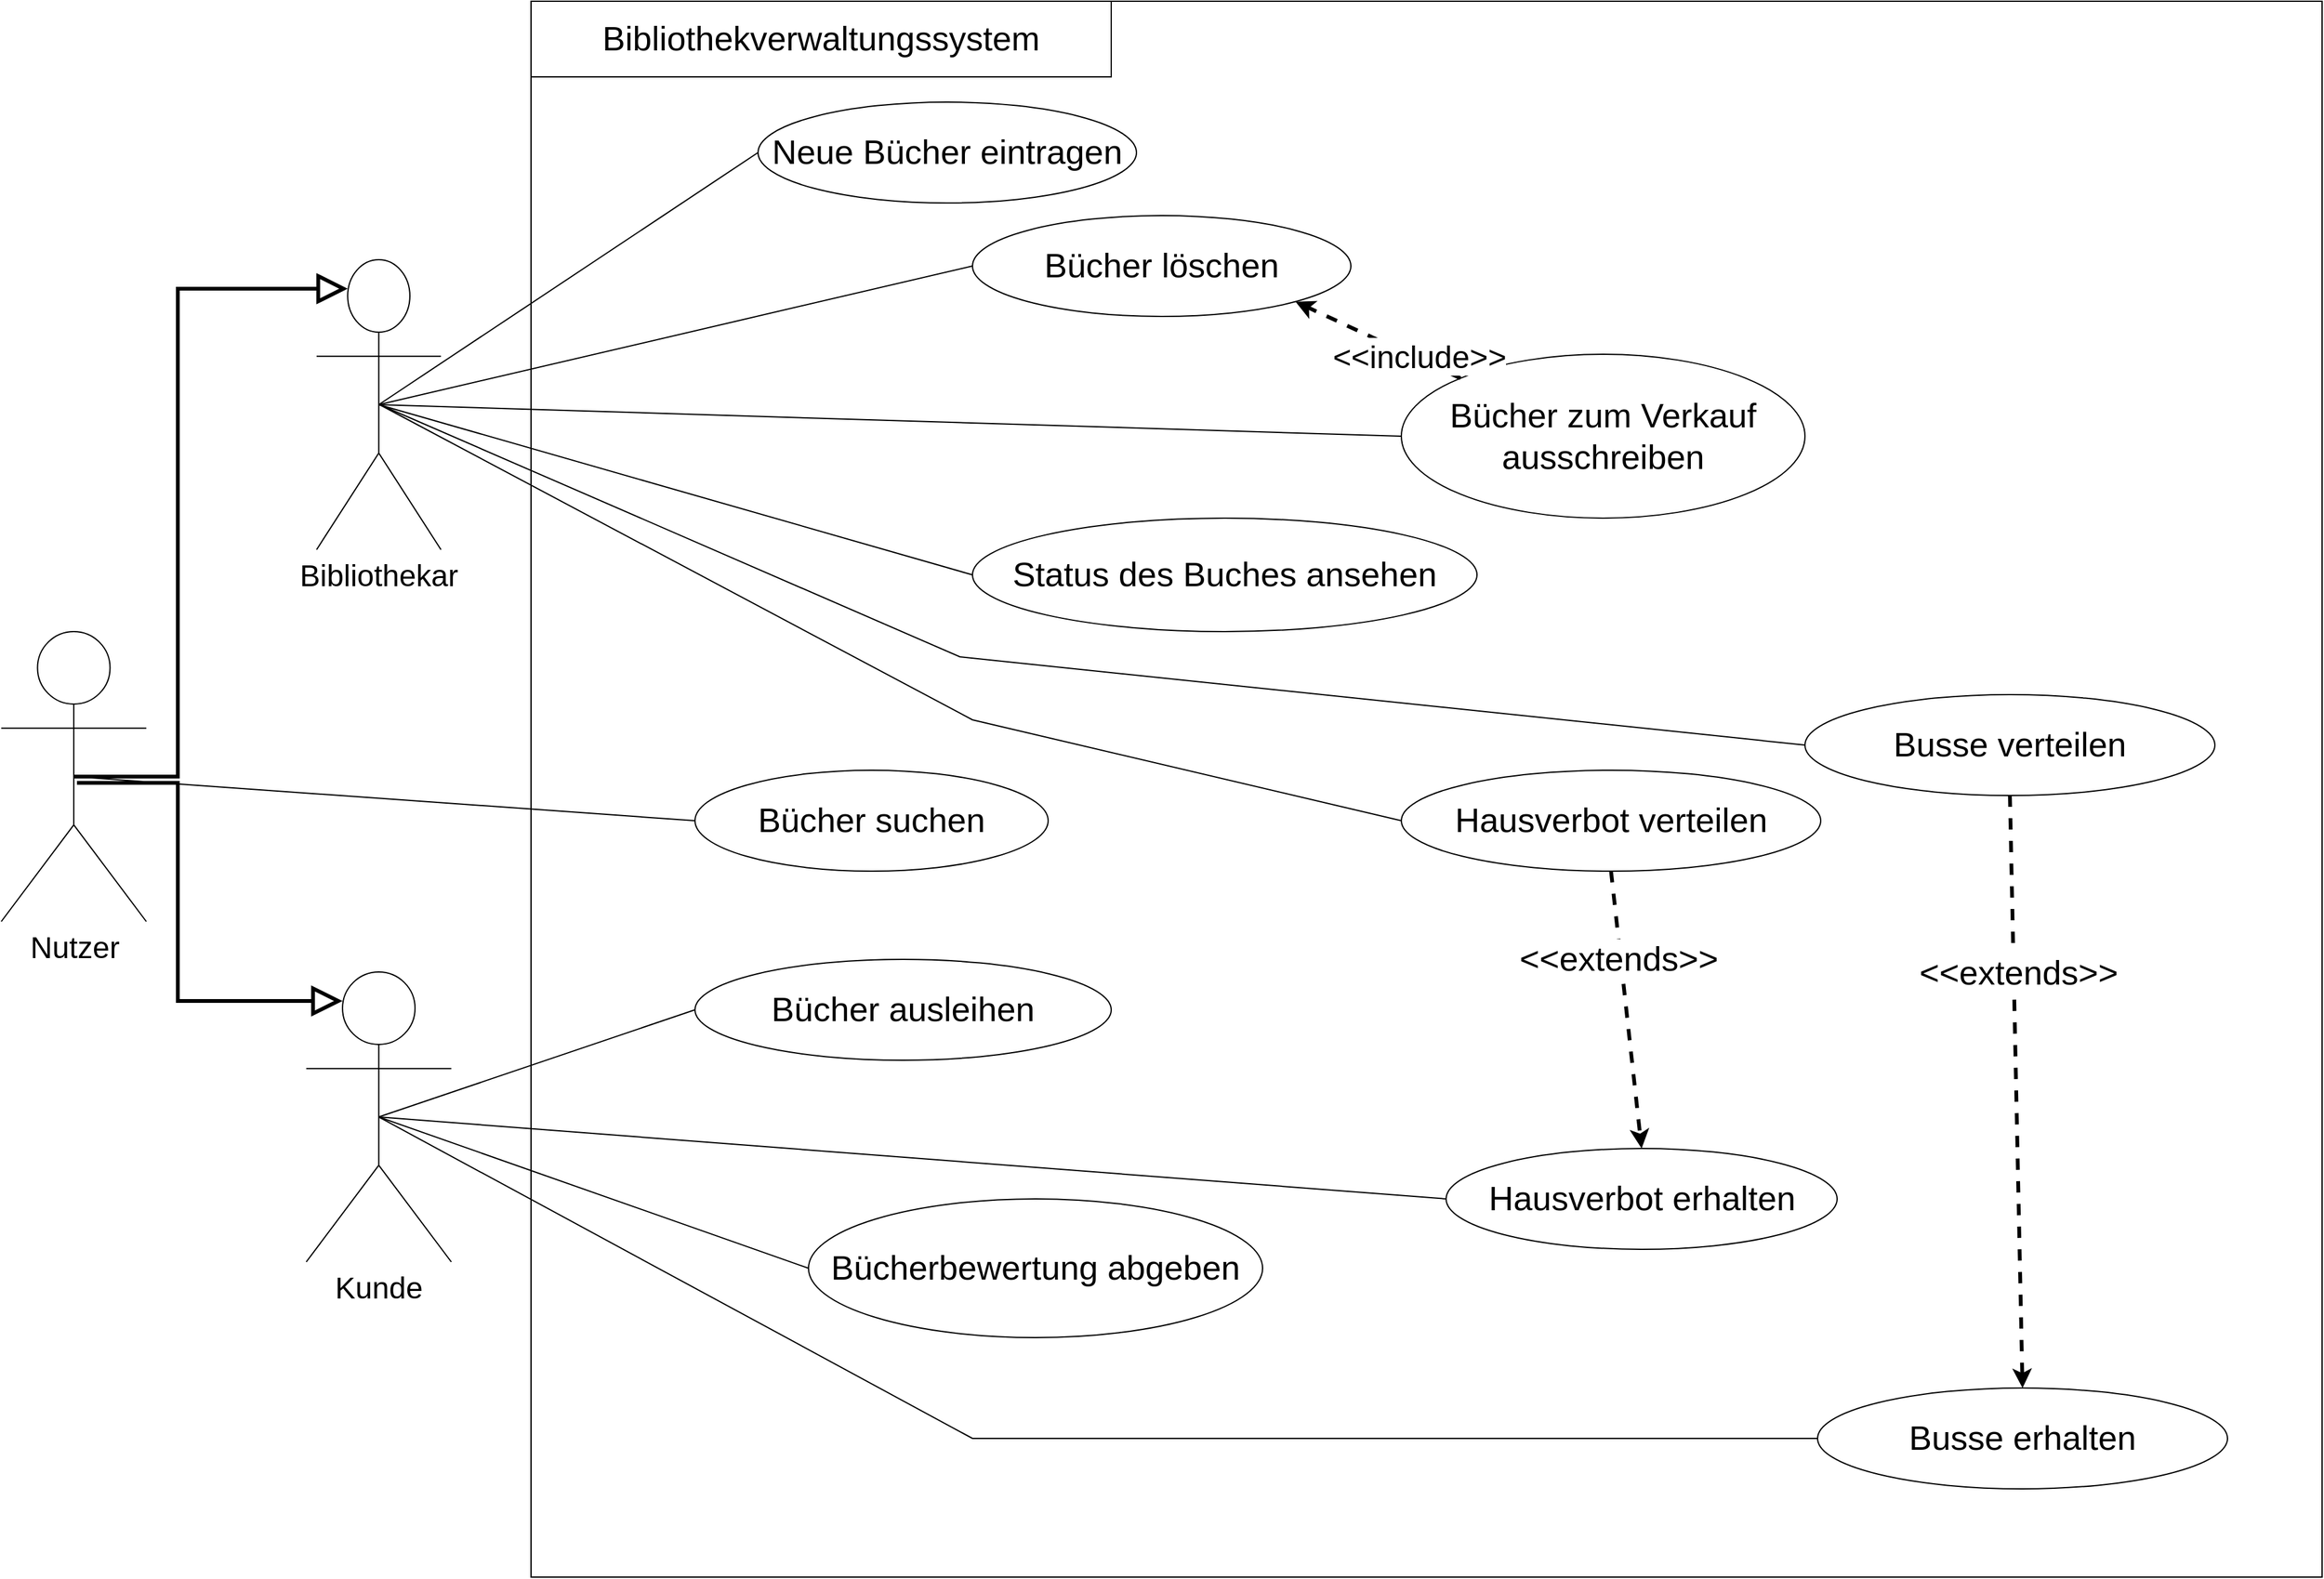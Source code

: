 <mxfile version="17.2.1" type="device"><diagram name="Page-1" id="b5b7bab2-c9e2-2cf4-8b2a-24fd1a2a6d21"><mxGraphModel dx="3134" dy="1198" grid="1" gridSize="10" guides="1" tooltips="1" connect="1" arrows="1" fold="1" page="1" pageScale="1" pageWidth="827" pageHeight="1169" background="none" math="0" shadow="0"><root><mxCell id="0"/><mxCell id="1" parent="0"/><mxCell id="lIo1QymgEqnqLuGFxdje-1" value="" style="rounded=0;whiteSpace=wrap;html=1;" parent="1" vertex="1"><mxGeometry x="360" y="150" width="1420" height="1250" as="geometry"/></mxCell><mxCell id="lIo1QymgEqnqLuGFxdje-2" value="&lt;font style=&quot;font-size: 24px&quot;&gt;Bibliothekar&lt;/font&gt;" style="shape=umlActor;verticalLabelPosition=bottom;verticalAlign=top;html=1;outlineConnect=0;aspect=fixed;" parent="1" vertex="1"><mxGeometry x="190" y="355" width="98.6" height="230" as="geometry"/></mxCell><mxCell id="lIo1QymgEqnqLuGFxdje-3" value="&lt;font style=&quot;font-size: 24px&quot;&gt;Kunde&lt;/font&gt;" style="shape=umlActor;verticalLabelPosition=bottom;verticalAlign=top;html=1;outlineConnect=0;fontSize=20;aspect=fixed;" parent="1" vertex="1"><mxGeometry x="181.8" y="920" width="115" height="230" as="geometry"/></mxCell><mxCell id="lIo1QymgEqnqLuGFxdje-4" value="&lt;font style=&quot;font-size: 27px&quot;&gt;Bibliothekverwaltungssystem&lt;/font&gt;" style="rounded=0;whiteSpace=wrap;html=1;fontSize=24;" parent="1" vertex="1"><mxGeometry x="360" y="150" width="460" height="60" as="geometry"/></mxCell><mxCell id="lIo1QymgEqnqLuGFxdje-6" value="Bücher suchen" style="ellipse;whiteSpace=wrap;html=1;fontSize=27;" parent="1" vertex="1"><mxGeometry x="490" y="760" width="280" height="80" as="geometry"/></mxCell><mxCell id="lIo1QymgEqnqLuGFxdje-8" value="Status des Buches ansehen" style="ellipse;whiteSpace=wrap;html=1;fontSize=27;" parent="1" vertex="1"><mxGeometry x="710" y="560" width="400" height="90" as="geometry"/></mxCell><mxCell id="lIo1QymgEqnqLuGFxdje-9" value="Neue Bücher eintragen" style="ellipse;whiteSpace=wrap;html=1;fontSize=27;" parent="1" vertex="1"><mxGeometry x="540" y="230" width="300" height="80" as="geometry"/></mxCell><mxCell id="lIo1QymgEqnqLuGFxdje-10" value="Bücher löschen" style="ellipse;whiteSpace=wrap;html=1;fontSize=27;" parent="1" vertex="1"><mxGeometry x="710" y="320" width="300" height="80" as="geometry"/></mxCell><mxCell id="lIo1QymgEqnqLuGFxdje-11" value="Bücher zum Verkauf ausschreiben" style="ellipse;whiteSpace=wrap;html=1;fontSize=27;" parent="1" vertex="1"><mxGeometry x="1050" y="430" width="320" height="130" as="geometry"/></mxCell><mxCell id="lIo1QymgEqnqLuGFxdje-12" value="Bücher ausleihen" style="ellipse;whiteSpace=wrap;html=1;fontSize=27;" parent="1" vertex="1"><mxGeometry x="490" y="910" width="330" height="80" as="geometry"/></mxCell><mxCell id="lIo1QymgEqnqLuGFxdje-13" value="Busse verteilen" style="ellipse;whiteSpace=wrap;html=1;fontSize=27;" parent="1" vertex="1"><mxGeometry x="1370" y="700" width="325" height="80" as="geometry"/></mxCell><mxCell id="lIo1QymgEqnqLuGFxdje-14" value="Bücherbewertung abgeben" style="ellipse;whiteSpace=wrap;html=1;fontSize=27;" parent="1" vertex="1"><mxGeometry x="580" y="1100" width="360" height="110" as="geometry"/></mxCell><mxCell id="lIo1QymgEqnqLuGFxdje-15" value="Hausverbot erhalten" style="ellipse;whiteSpace=wrap;html=1;fontSize=27;" parent="1" vertex="1"><mxGeometry x="1085.5" y="1060" width="310" height="80" as="geometry"/></mxCell><mxCell id="lIo1QymgEqnqLuGFxdje-16" value="Hausverbot verteilen" style="ellipse;whiteSpace=wrap;html=1;fontSize=27;" parent="1" vertex="1"><mxGeometry x="1050" y="760" width="332.5" height="80" as="geometry"/></mxCell><mxCell id="lIo1QymgEqnqLuGFxdje-17" value="Busse erhalten" style="ellipse;whiteSpace=wrap;html=1;fontSize=27;" parent="1" vertex="1"><mxGeometry x="1380" y="1250" width="325" height="80" as="geometry"/></mxCell><mxCell id="lIo1QymgEqnqLuGFxdje-19" value="" style="endArrow=none;html=1;rounded=0;fontSize=27;entryX=0;entryY=0.5;entryDx=0;entryDy=0;exitX=0.5;exitY=0.5;exitDx=0;exitDy=0;exitPerimeter=0;" parent="1" source="lIo1QymgEqnqLuGFxdje-2" target="lIo1QymgEqnqLuGFxdje-9" edge="1"><mxGeometry width="50" height="50" relative="1" as="geometry"><mxPoint x="360" y="810" as="sourcePoint"/><mxPoint x="410" y="760" as="targetPoint"/></mxGeometry></mxCell><mxCell id="lIo1QymgEqnqLuGFxdje-20" value="" style="endArrow=none;html=1;rounded=0;fontSize=27;entryX=0;entryY=0.5;entryDx=0;entryDy=0;exitX=0.5;exitY=0.5;exitDx=0;exitDy=0;exitPerimeter=0;" parent="1" source="lIo1QymgEqnqLuGFxdje-2" target="lIo1QymgEqnqLuGFxdje-10" edge="1"><mxGeometry width="50" height="50" relative="1" as="geometry"><mxPoint x="360" y="810" as="sourcePoint"/><mxPoint x="410" y="760" as="targetPoint"/></mxGeometry></mxCell><mxCell id="lIo1QymgEqnqLuGFxdje-21" value="" style="endArrow=none;html=1;rounded=0;fontSize=27;entryX=0;entryY=0.5;entryDx=0;entryDy=0;exitX=0.5;exitY=0.5;exitDx=0;exitDy=0;exitPerimeter=0;" parent="1" source="lIo1QymgEqnqLuGFxdje-2" target="lIo1QymgEqnqLuGFxdje-8" edge="1"><mxGeometry width="50" height="50" relative="1" as="geometry"><mxPoint x="360" y="810" as="sourcePoint"/><mxPoint x="410" y="760" as="targetPoint"/></mxGeometry></mxCell><mxCell id="lIo1QymgEqnqLuGFxdje-22" value="" style="endArrow=none;html=1;rounded=0;fontSize=27;entryX=0;entryY=0.5;entryDx=0;entryDy=0;exitX=0.5;exitY=0.5;exitDx=0;exitDy=0;exitPerimeter=0;" parent="1" source="lIo1QymgEqnqLuGFxdje-2" target="lIo1QymgEqnqLuGFxdje-11" edge="1"><mxGeometry width="50" height="50" relative="1" as="geometry"><mxPoint x="750" y="810" as="sourcePoint"/><mxPoint x="800" y="760" as="targetPoint"/></mxGeometry></mxCell><mxCell id="lIo1QymgEqnqLuGFxdje-24" value="" style="endArrow=none;html=1;rounded=0;fontSize=27;entryX=0;entryY=0.5;entryDx=0;entryDy=0;exitX=0.5;exitY=0.5;exitDx=0;exitDy=0;exitPerimeter=0;" parent="1" source="lIo1QymgEqnqLuGFxdje-3" target="lIo1QymgEqnqLuGFxdje-12" edge="1"><mxGeometry width="50" height="50" relative="1" as="geometry"><mxPoint x="760" y="1010" as="sourcePoint"/><mxPoint x="810" y="960" as="targetPoint"/></mxGeometry></mxCell><mxCell id="lIo1QymgEqnqLuGFxdje-25" value="" style="endArrow=none;html=1;rounded=0;fontSize=27;exitX=0.5;exitY=0.5;exitDx=0;exitDy=0;exitPerimeter=0;entryX=0;entryY=0.5;entryDx=0;entryDy=0;" parent="1" source="lIo1QymgEqnqLuGFxdje-3" target="lIo1QymgEqnqLuGFxdje-14" edge="1"><mxGeometry width="50" height="50" relative="1" as="geometry"><mxPoint x="760" y="1010" as="sourcePoint"/><mxPoint x="810" y="960" as="targetPoint"/></mxGeometry></mxCell><mxCell id="lIo1QymgEqnqLuGFxdje-27" value="" style="endArrow=none;html=1;rounded=0;fontSize=27;entryX=0;entryY=0.5;entryDx=0;entryDy=0;" parent="1" target="lIo1QymgEqnqLuGFxdje-13" edge="1"><mxGeometry width="50" height="50" relative="1" as="geometry"><mxPoint x="240" y="470" as="sourcePoint"/><mxPoint x="1200" y="690" as="targetPoint"/><Array as="points"><mxPoint x="700" y="670"/></Array></mxGeometry></mxCell><mxCell id="lIo1QymgEqnqLuGFxdje-28" value="" style="endArrow=none;html=1;rounded=0;fontSize=27;entryX=0;entryY=0.5;entryDx=0;entryDy=0;" parent="1" target="lIo1QymgEqnqLuGFxdje-16" edge="1"><mxGeometry width="50" height="50" relative="1" as="geometry"><mxPoint x="240" y="470" as="sourcePoint"/><mxPoint x="1110" y="860" as="targetPoint"/><Array as="points"><mxPoint x="710" y="720"/></Array></mxGeometry></mxCell><mxCell id="lIo1QymgEqnqLuGFxdje-30" value="" style="endArrow=classic;html=1;rounded=0;fontSize=27;exitX=0.5;exitY=1;exitDx=0;exitDy=0;entryX=0.5;entryY=0;entryDx=0;entryDy=0;dashed=1;strokeWidth=3;" parent="1" source="lIo1QymgEqnqLuGFxdje-16" target="lIo1QymgEqnqLuGFxdje-15" edge="1"><mxGeometry width="50" height="50" relative="1" as="geometry"><mxPoint x="1060" y="910" as="sourcePoint"/><mxPoint x="1110" y="860" as="targetPoint"/></mxGeometry></mxCell><mxCell id="lIo1QymgEqnqLuGFxdje-33" value="&amp;lt;&amp;lt;extends&amp;gt;&amp;gt;" style="edgeLabel;html=1;align=center;verticalAlign=middle;resizable=0;points=[];fontSize=27;" parent="lIo1QymgEqnqLuGFxdje-30" vertex="1" connectable="0"><mxGeometry x="-0.379" y="-2" relative="1" as="geometry"><mxPoint y="1" as="offset"/></mxGeometry></mxCell><mxCell id="lIo1QymgEqnqLuGFxdje-31" value="" style="endArrow=classic;html=1;rounded=0;fontSize=27;exitX=0.5;exitY=1;exitDx=0;exitDy=0;entryX=0.5;entryY=0;entryDx=0;entryDy=0;dashed=1;strokeWidth=3;" parent="1" source="lIo1QymgEqnqLuGFxdje-13" target="lIo1QymgEqnqLuGFxdje-17" edge="1"><mxGeometry width="50" height="50" relative="1" as="geometry"><mxPoint x="1226.25" y="850" as="sourcePoint"/><mxPoint x="1226.25" y="990" as="targetPoint"/><Array as="points"/></mxGeometry></mxCell><mxCell id="lIo1QymgEqnqLuGFxdje-32" value="&amp;lt;&amp;lt;extends&amp;gt;&amp;gt;" style="edgeLabel;html=1;align=center;verticalAlign=middle;resizable=0;points=[];fontSize=27;" parent="lIo1QymgEqnqLuGFxdje-31" vertex="1" connectable="0"><mxGeometry x="-0.4" y="3" relative="1" as="geometry"><mxPoint as="offset"/></mxGeometry></mxCell><mxCell id="lIo1QymgEqnqLuGFxdje-34" value="" style="endArrow=none;html=1;rounded=0;fontSize=27;strokeWidth=3;exitX=0.5;exitY=0.5;exitDx=0;exitDy=0;exitPerimeter=0;entryX=0.5;entryY=1;entryDx=0;entryDy=0;strokeColor=none;" parent="1" source="lIo1QymgEqnqLuGFxdje-3" target="lIo1QymgEqnqLuGFxdje-15" edge="1"><mxGeometry width="50" height="50" relative="1" as="geometry"><mxPoint x="1060" y="1070" as="sourcePoint"/><mxPoint x="1110" y="1020" as="targetPoint"/></mxGeometry></mxCell><mxCell id="lIo1QymgEqnqLuGFxdje-35" value="" style="endArrow=none;html=1;rounded=0;fontSize=27;strokeWidth=1;exitX=0.5;exitY=0.5;exitDx=0;exitDy=0;exitPerimeter=0;entryX=0;entryY=0.5;entryDx=0;entryDy=0;" parent="1" source="lIo1QymgEqnqLuGFxdje-3" target="lIo1QymgEqnqLuGFxdje-15" edge="1"><mxGeometry width="50" height="50" relative="1" as="geometry"><mxPoint x="1060" y="1070" as="sourcePoint"/><mxPoint x="1110" y="1020" as="targetPoint"/></mxGeometry></mxCell><mxCell id="lIo1QymgEqnqLuGFxdje-36" value="" style="endArrow=none;html=1;rounded=0;fontSize=27;strokeWidth=1;exitX=0.5;exitY=0.5;exitDx=0;exitDy=0;exitPerimeter=0;entryX=0;entryY=0.5;entryDx=0;entryDy=0;" parent="1" source="lIo1QymgEqnqLuGFxdje-3" target="lIo1QymgEqnqLuGFxdje-17" edge="1"><mxGeometry width="50" height="50" relative="1" as="geometry"><mxPoint x="1060" y="1070" as="sourcePoint"/><mxPoint x="1110" y="1020" as="targetPoint"/><Array as="points"><mxPoint x="710" y="1290"/></Array></mxGeometry></mxCell><mxCell id="lIo1QymgEqnqLuGFxdje-38" value="&lt;span style=&quot;font-size: 24px&quot;&gt;Nutzer&lt;/span&gt;" style="shape=umlActor;verticalLabelPosition=bottom;verticalAlign=top;html=1;outlineConnect=0;fontSize=20;aspect=fixed;" parent="1" vertex="1"><mxGeometry x="-60" y="650" width="115" height="230" as="geometry"/></mxCell><mxCell id="lIo1QymgEqnqLuGFxdje-40" value="" style="endArrow=block;html=1;rounded=0;fontSize=27;strokeWidth=3;endFill=0;exitX=0.5;exitY=0.5;exitDx=0;exitDy=0;exitPerimeter=0;entryX=0.25;entryY=0.1;entryDx=0;entryDy=0;entryPerimeter=0;endSize=17;" parent="1" source="lIo1QymgEqnqLuGFxdje-38" target="lIo1QymgEqnqLuGFxdje-2" edge="1"><mxGeometry width="50" height="50" relative="1" as="geometry"><mxPoint x="940" y="810" as="sourcePoint"/><mxPoint x="990" y="760" as="targetPoint"/><Array as="points"><mxPoint x="80" y="765"/><mxPoint x="80" y="378"/></Array></mxGeometry></mxCell><mxCell id="lIo1QymgEqnqLuGFxdje-41" value="" style="endArrow=block;html=1;rounded=0;fontSize=27;strokeWidth=3;endFill=0;entryX=0.25;entryY=0.1;entryDx=0;entryDy=0;entryPerimeter=0;endSize=17;" parent="1" target="lIo1QymgEqnqLuGFxdje-3" edge="1"><mxGeometry width="50" height="50" relative="1" as="geometry"><mxPoint y="770" as="sourcePoint"/><mxPoint x="224.65" y="388" as="targetPoint"/><Array as="points"><mxPoint x="80" y="770"/><mxPoint x="80" y="943"/></Array></mxGeometry></mxCell><mxCell id="lIo1QymgEqnqLuGFxdje-43" value="" style="endArrow=none;html=1;rounded=0;fontSize=27;endSize=17;strokeWidth=1;exitX=0.5;exitY=0.5;exitDx=0;exitDy=0;exitPerimeter=0;entryX=0;entryY=0.5;entryDx=0;entryDy=0;" parent="1" source="lIo1QymgEqnqLuGFxdje-38" target="lIo1QymgEqnqLuGFxdje-6" edge="1"><mxGeometry width="50" height="50" relative="1" as="geometry"><mxPoint x="810" y="700" as="sourcePoint"/><mxPoint x="860" y="650" as="targetPoint"/></mxGeometry></mxCell><mxCell id="VNyJTx7yK2fvinDRIotY-1" value="" style="endArrow=classic;html=1;rounded=0;exitX=0;exitY=0;exitDx=0;exitDy=0;entryX=1;entryY=1;entryDx=0;entryDy=0;dashed=1;strokeWidth=3;" edge="1" parent="1" source="lIo1QymgEqnqLuGFxdje-11" target="lIo1QymgEqnqLuGFxdje-10"><mxGeometry width="50" height="50" relative="1" as="geometry"><mxPoint x="860" y="430" as="sourcePoint"/><mxPoint x="910" y="380" as="targetPoint"/></mxGeometry></mxCell><mxCell id="VNyJTx7yK2fvinDRIotY-2" value="&lt;font style=&quot;font-size: 25px;&quot;&gt;&amp;lt;&amp;lt;include&amp;gt;&amp;gt;&lt;/font&gt;" style="edgeLabel;html=1;align=center;verticalAlign=middle;resizable=0;points=[];fontSize=25;" vertex="1" connectable="0" parent="VNyJTx7yK2fvinDRIotY-1"><mxGeometry x="-0.496" y="-3" relative="1" as="geometry"><mxPoint x="-1" as="offset"/></mxGeometry></mxCell></root></mxGraphModel></diagram></mxfile>